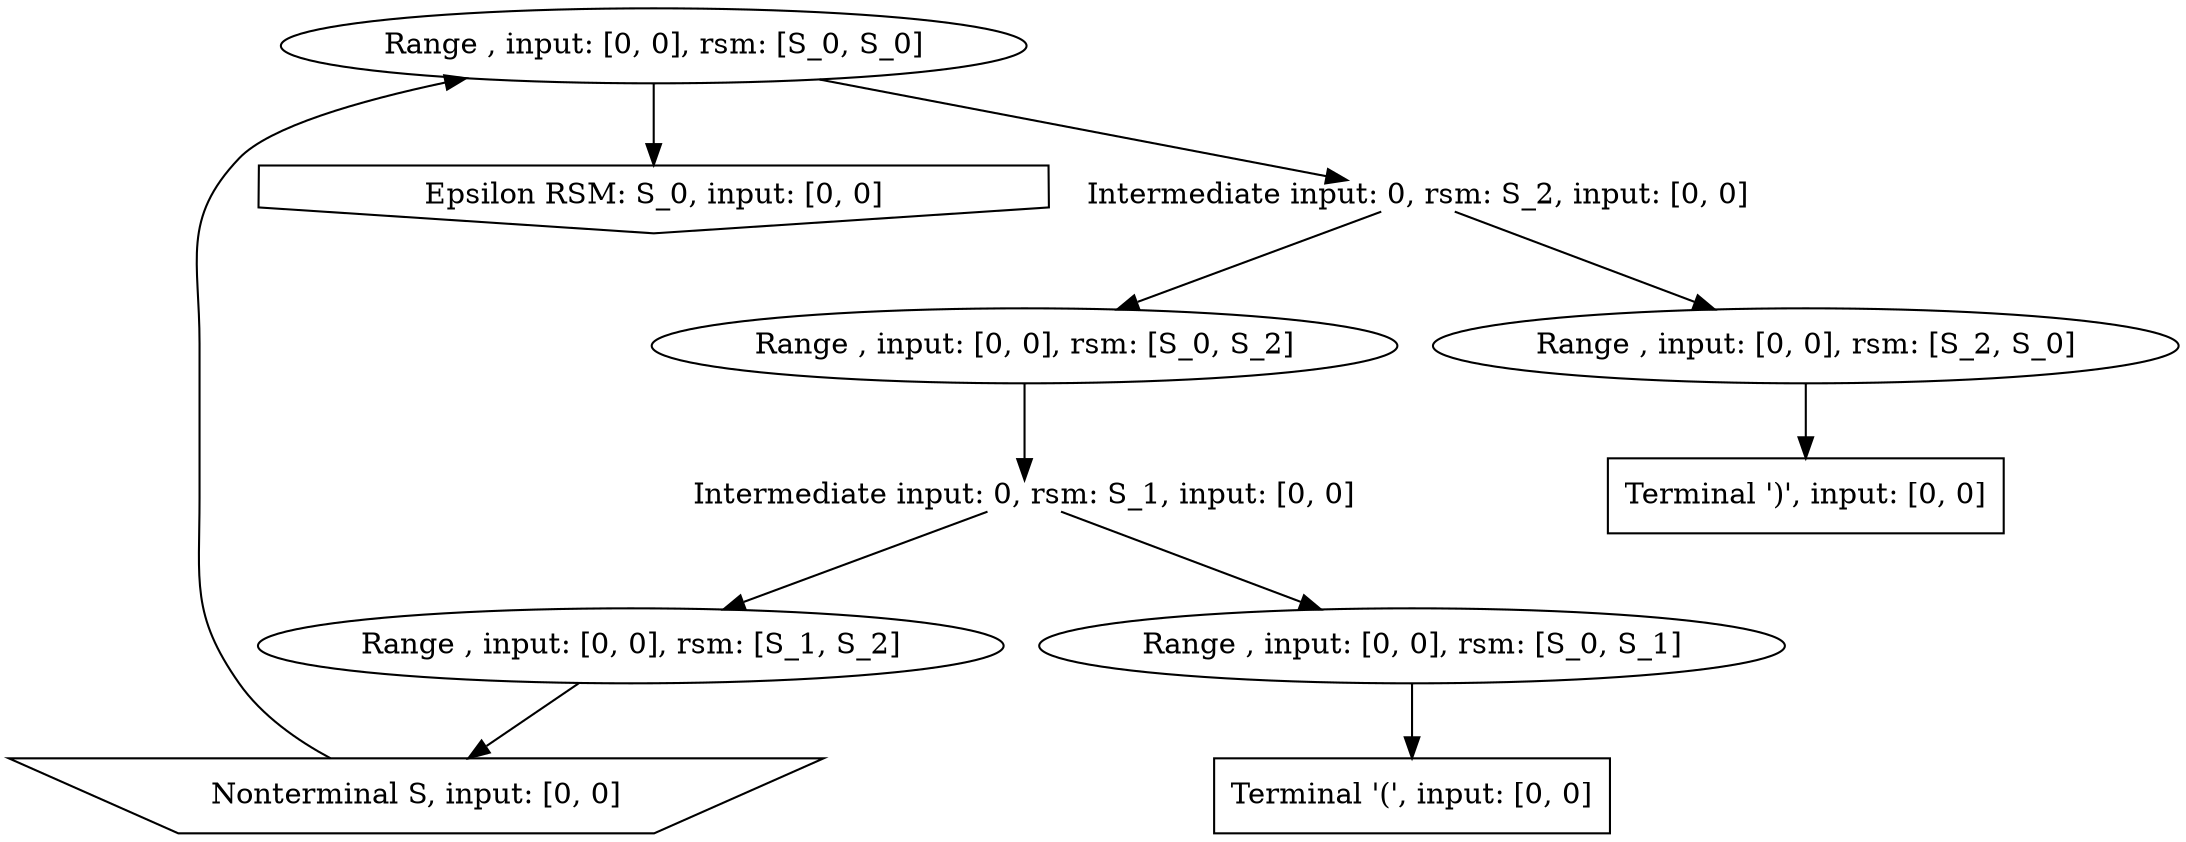 digraph g {
labelloc="t"
label=""
0 [label = "Epsilon RSM: S_0, input: [0, 0]", shape = invhouse]
1 [label = "Intermediate input: 0, rsm: S_1, input: [0, 0]", shape = plain]
2 [label = "Intermediate input: 0, rsm: S_2, input: [0, 0]", shape = plain]
3 [label = "Nonterminal S, input: [0, 0]", shape = invtrapezium]
4 [label = "Range , input: [0, 0], rsm: [S_0, S_0]", shape = ellipse]
5 [label = "Range , input: [0, 0], rsm: [S_0, S_1]", shape = ellipse]
6 [label = "Range , input: [0, 0], rsm: [S_0, S_2]", shape = ellipse]
7 [label = "Range , input: [0, 0], rsm: [S_1, S_2]", shape = ellipse]
8 [label = "Range , input: [0, 0], rsm: [S_2, S_0]", shape = ellipse]
9 [label = "Terminal '(', input: [0, 0]", shape = rectangle]
10 [label = "Terminal ')', input: [0, 0]", shape = rectangle]
1->5
1->7
2->6
2->8
3->4
4->0
4->2
5->9
6->1
7->3
8->10
}
